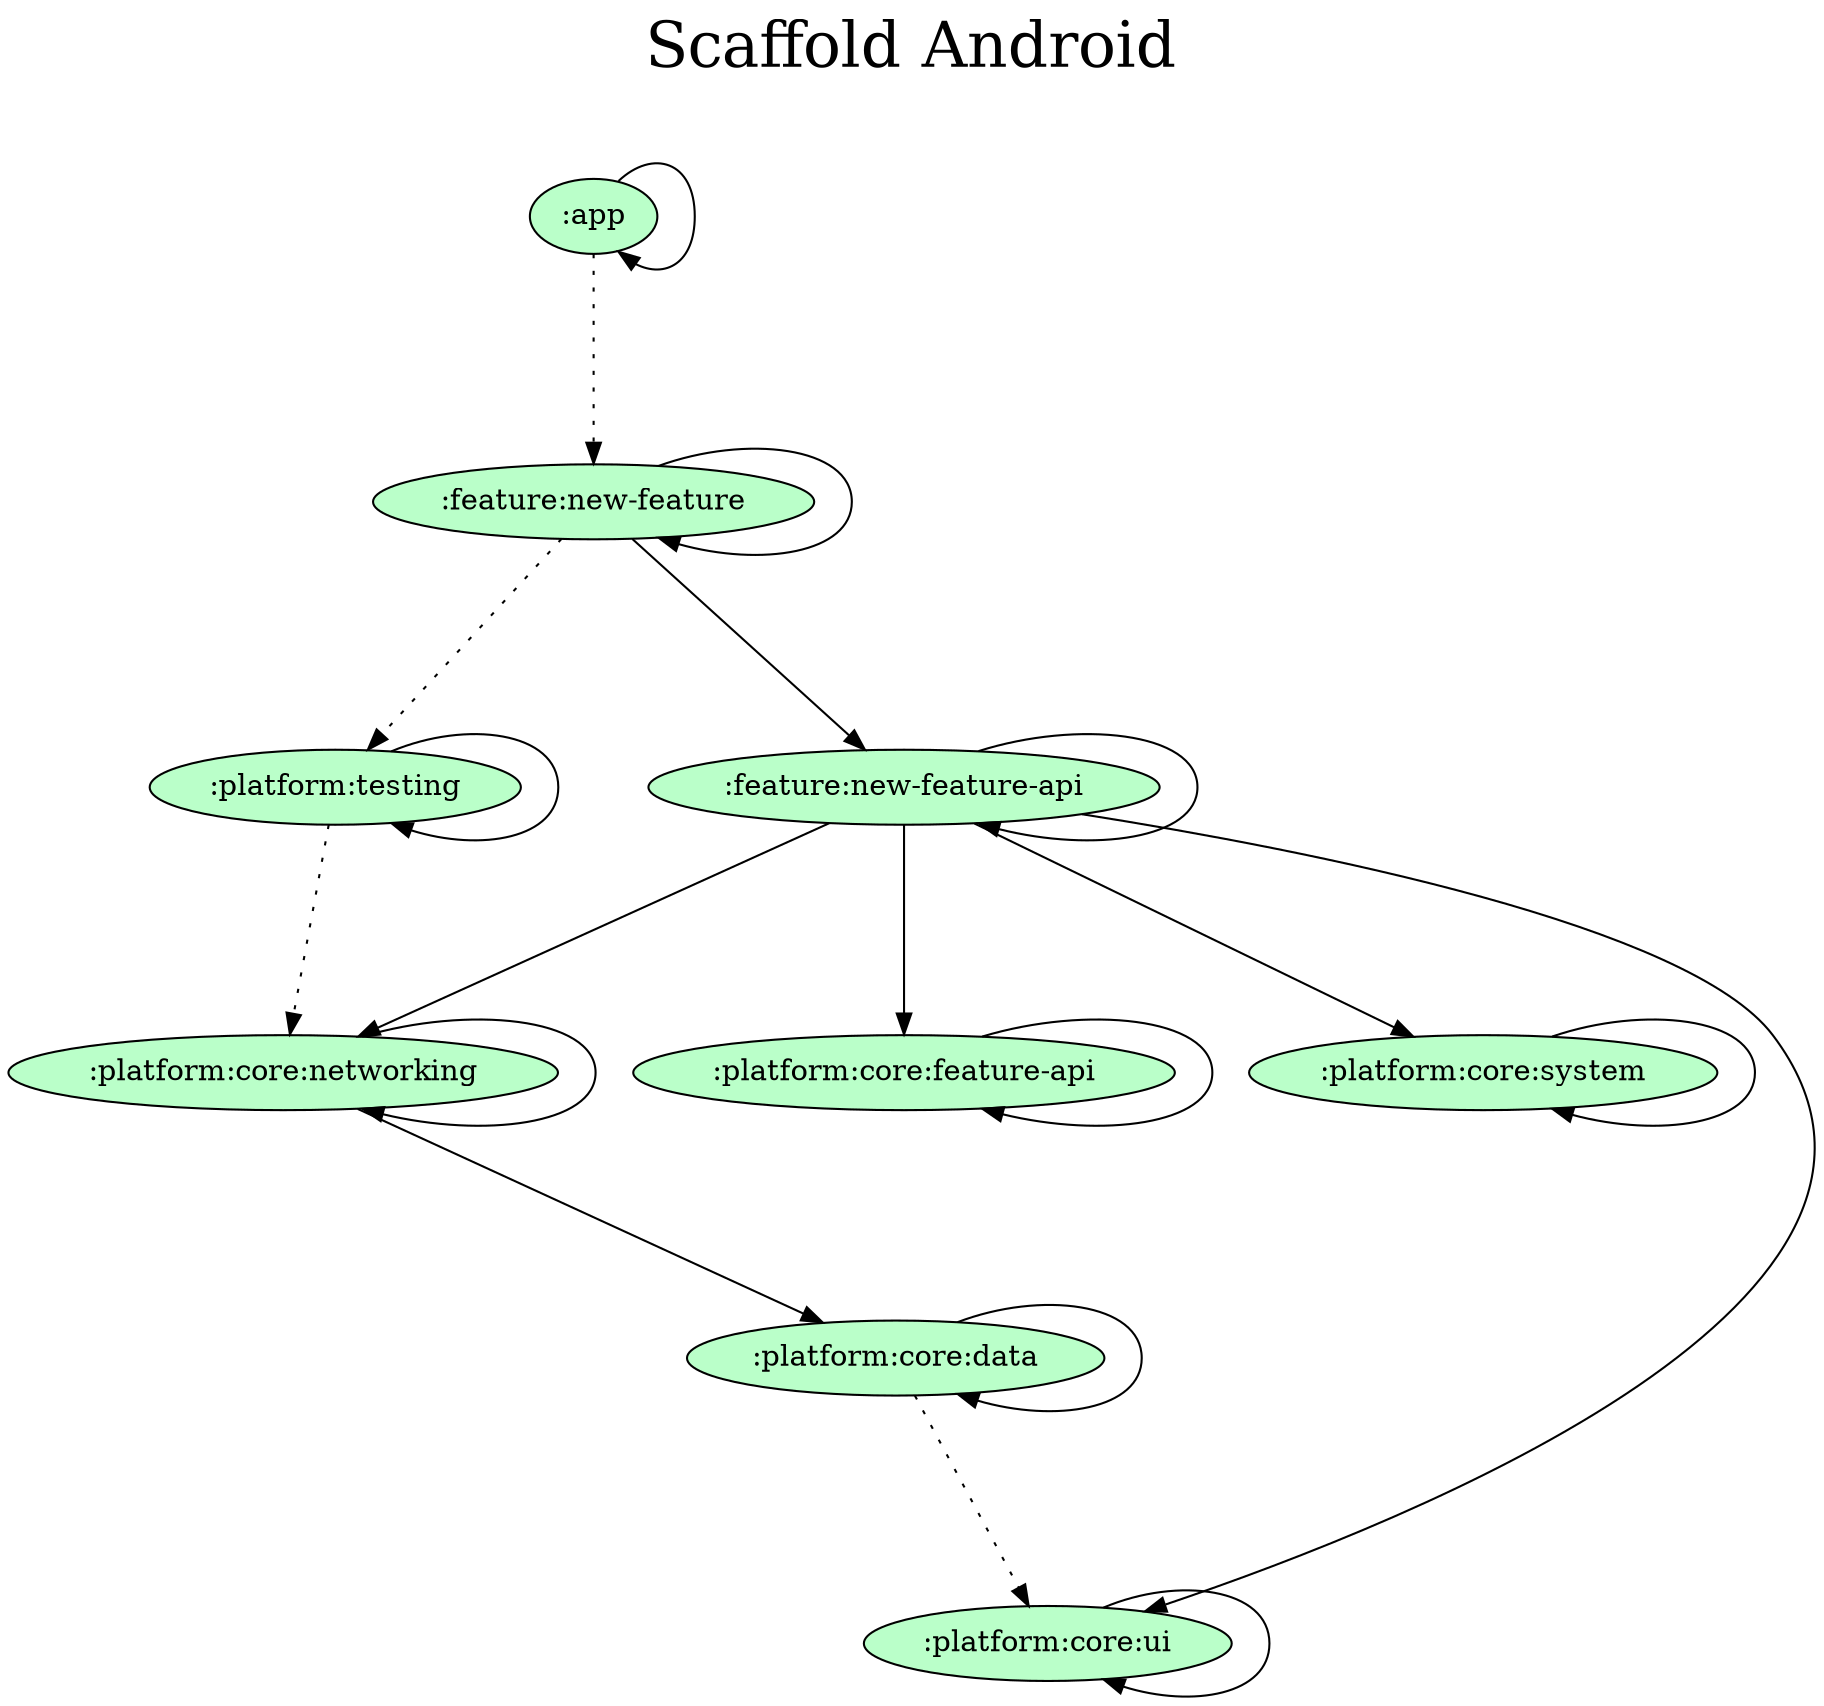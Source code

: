digraph {
  graph [label="Scaffold Android\n ",labelloc=t,fontsize=30,ranksep=1.4];
  node [style=filled, fillcolor="#bbbbbb"];
  rankdir=TB;

  # Projects

  ":app" [fillcolor="#baffc9"];
  ":feature:new-feature" [fillcolor="#baffc9"];
  ":feature:new-feature-api" [fillcolor="#baffc9"];
  ":platform:core:data" [fillcolor="#baffc9"];
  ":platform:core:feature-api" [fillcolor="#baffc9"];
  ":platform:core:networking" [fillcolor="#baffc9"];
  ":platform:core:system" [fillcolor="#baffc9"];
  ":platform:core:ui" [fillcolor="#baffc9"];
  ":platform:testing" [fillcolor="#baffc9"];

  {rank = same;}

  # Dependencies

  ":app" -> ":app"
  ":app" -> ":feature:new-feature" [style=dotted]
  ":feature:new-feature" -> ":feature:new-feature-api"
  ":feature:new-feature" -> ":feature:new-feature"
  ":feature:new-feature" -> ":platform:testing" [style=dotted]
  ":feature:new-feature-api" -> ":platform:core:feature-api"
  ":feature:new-feature-api" -> ":platform:core:networking"
  ":feature:new-feature-api" -> ":platform:core:system"
  ":feature:new-feature-api" -> ":platform:core:ui"
  ":feature:new-feature-api" -> ":feature:new-feature-api"
  ":platform:testing" -> ":platform:testing"
  ":platform:testing" -> ":platform:core:networking" [style=dotted]
  ":platform:core:data" -> ":platform:core:data"
  ":platform:core:data" -> ":platform:core:ui" [style=dotted]
  ":platform:core:feature-api" -> ":platform:core:feature-api"
  ":platform:core:networking" -> ":platform:core:data"
  ":platform:core:networking" -> ":platform:core:networking"
  ":platform:core:system" -> ":platform:core:system"
  ":platform:core:ui" -> ":platform:core:ui"
}
